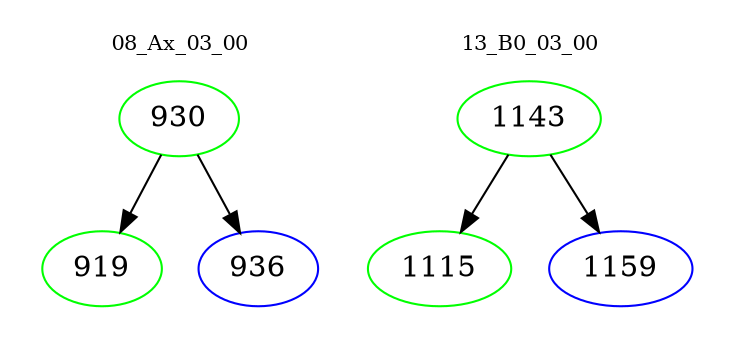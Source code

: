digraph{
subgraph cluster_0 {
color = white
label = "08_Ax_03_00";
fontsize=10;
T0_930 [label="930", color="green"]
T0_930 -> T0_919 [color="black"]
T0_919 [label="919", color="green"]
T0_930 -> T0_936 [color="black"]
T0_936 [label="936", color="blue"]
}
subgraph cluster_1 {
color = white
label = "13_B0_03_00";
fontsize=10;
T1_1143 [label="1143", color="green"]
T1_1143 -> T1_1115 [color="black"]
T1_1115 [label="1115", color="green"]
T1_1143 -> T1_1159 [color="black"]
T1_1159 [label="1159", color="blue"]
}
}

